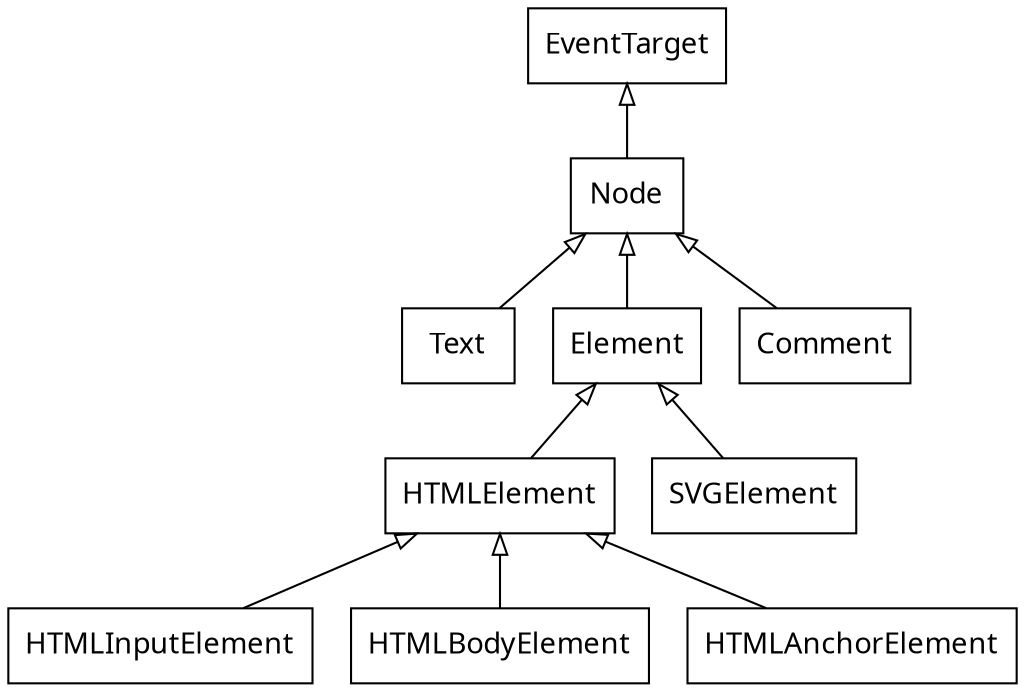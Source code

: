 digraph DOMNodeClass {
  rankdir=TB;
  fontname="Helvetia";
  node[shape=box; fontname="Helvetia"];
  edge[fontname="Helvetia", dir=back; arrowtail=empty];

  EventTarget -> "Node";
  "Node" -> { Text, Element, Comment };
  Element -> { HTMLElement, SVGElement };
  HTMLElement -> {HTMLInputElement, HTMLBodyElement, HTMLAnchorElement};
}
